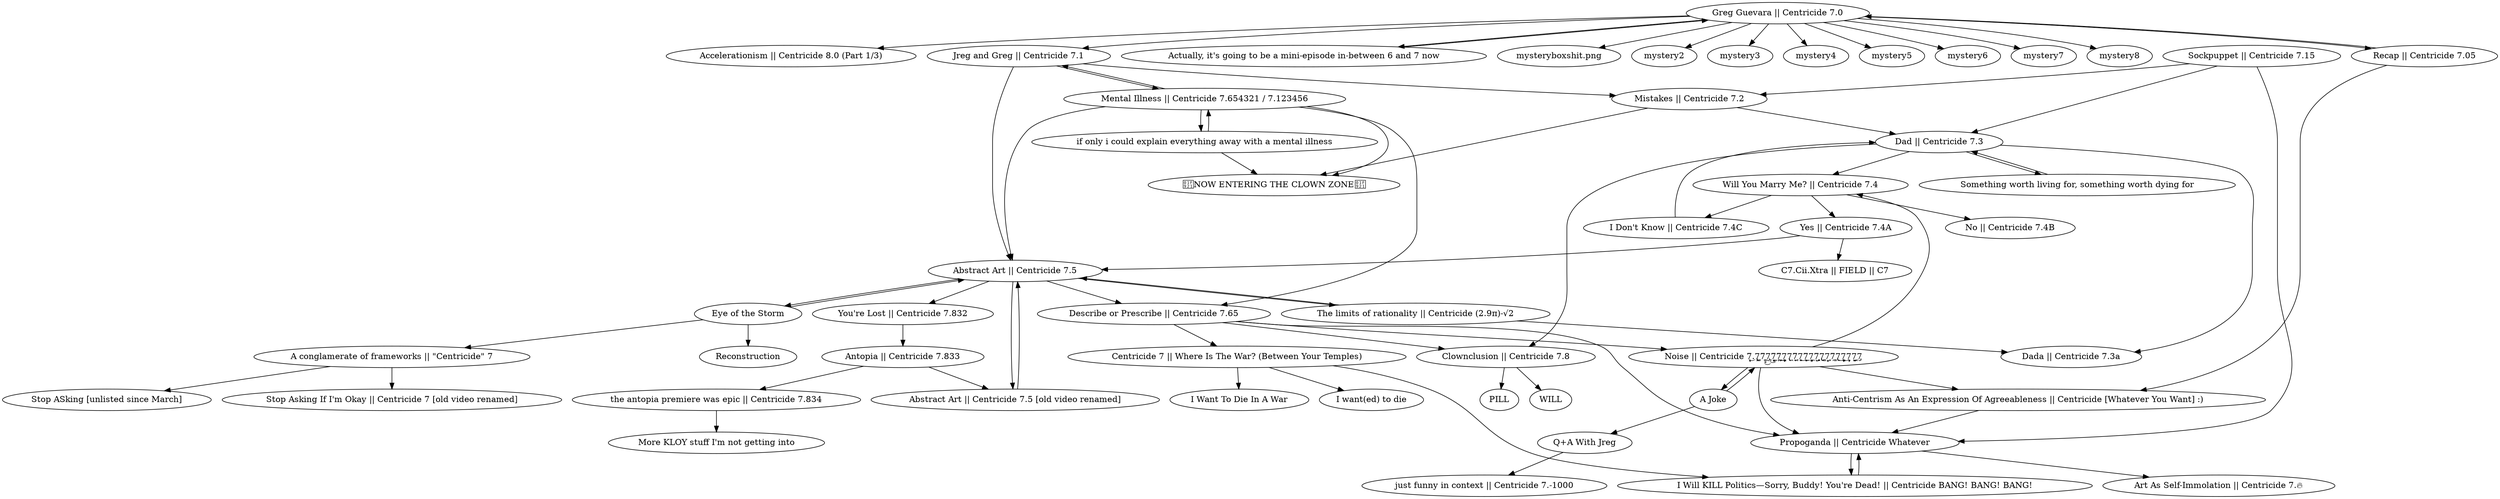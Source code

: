 digraph "" {
    overlap=false  // For neato graphs

    // Things are ordered by depth-first search.
    //  1. Cards
    //  2. Sidebar
    //  3. Description
    // The card order is from left-to-right, then top-to-bottom.

    // See this image for an idea of the order of this document:
    // https://upload.wikimedia.org/wikipedia/commons/1/1f/Depth-first-tree.svg


    c7[label="Greg Guevara || Centricide 7.0", href="https://www.youtube.com/watch?v=B-kV7tiYEjY"]
    
    // [Links in the] first video
    c7_1[label="Jreg and Greg || Centricide 7.1", href="https://www.youtube.com/watch?v=fB3uCuK_0LY"]
    c8[label="Accelerationism || Centricide 8.0 (Part 1/3)", href="https://www.youtube.com/watch?v=Syef51M7n5w"]
    recap[label="Recap || Centricide 7.05", href="https://www.youtube.com/watch?v=rng8vwyHB1Y"]
    mini[label="Actually, it's going to be a mini-episode in-between 6 and 7 now", href="https://www.youtube.com/watch?v=LUieOs4JYzI"]
    mystery1[label="mysteryboxshit.png", href="https://www.youtube.com/watch?v=QYf5nkz7Brg"]
    mystery2[href="https://www.youtube.com/watch?v=2wPojOdq"] // These don't exist... yet.
    mystery3[href="https://www.youtube.com/watch?v=Rv7BxNn2"]
    mystery4[href="https://www.youtube.com/watch?v=wdY60wL1"]
    mystery5[href="https://www.youtube.com/watch?v=UVkFyXQh"]
    mystery6[href="https://www.youtube.com/watch?v=B4V44qQX"]
    mystery7[href="https://www.youtube.com/watch?v=sGcwoFh8"]
    mystery8[href="https://www.youtube.com/watch?v=deRAicXw"]

    c7 -> c7_1
    c7 -> c8
    c7 -> recap
    c7 -> mini
    c7 -> mystery1
    c7 -> mystery2
    c7 -> mystery3
    c7 -> mystery4
    c7 -> mystery5
    c7 -> mystery6
    c7 -> mystery7
    c7 -> mystery8

    // 7.1
    c7_2[label="Mistakes || Centricide 7.2", href="https://www.youtube.com/watch?v=1-BAUUYgXPc"]
    c7_15[label="Sockpuppet || Centricide 7.15", href="https://www.youtube.com/watch?v=iMg3Z_1sT-k"]
    mental[label="Mental Illness || Centricide 7.654321 / 7.123456", href="https://www.youtube.com/watch?v=wiDXCZHIJF4"]

    c7_1 -> c7_2
    c7_1 -> c7_5
    c7_1 -> mental

    // 7.2
    clown[label="🤡NOW ENTERING THE CLOWN ZONE🤡", href="https://www.youtube.com/watch?v=vOtEiff-PJ8"]
    c7_3[label="Dad || Centricide 7.3", href="https://www.youtube.com/watch?v=XprGSUcV0rw"]
    
    c7_2 -> clown
    c7_2 -> c7_3

    // 7.3
    c7_4[label="Will You Marry Me? || Centricide 7.4", href="https://www.youtube.com/watch?v=rp90Aj20X5g"]
    c7_3a[label="Dada || Centricide 7.3a", href="https://www.youtube.com/watch?v=04_qG1j5nlA"]
    c7_8[label="Clownclusion || Centricide 7.8", href="https://www.youtube.com/watch?v=YvReJH8qJL4"]
    living[label="Something worth living for, something worth dying for", href="https://www.youtube.com/watch?v=7nNLlu43UdY"]

    c7_3 -> c7_4
    c7_3 -> c7_3a
    c7_3 -> c7_8
    c7_3 -> living

    // 7.4
    c7_4a[label="Yes || Centricide 7.4A", href="https://www.youtube.com/watch?v=ZijQlflNF_4"]
    c7_4b[label="No || Centricide 7.4B", href="https://www.youtube.com/watch?v=OJmcoGasebE"]
    c7_4c[label="I Don't Know || Centricide 7.4C", href="https://www.youtube.com/watch?v=lRdr34p4MX8"]

    c7_4 -> c7_4a
    c7_4 -> c7_4b
    c7_4 -> c7_4c

    // 7.4A
    c7_5[label="Abstract Art || Centricide 7.5", href="https://www.youtube.com/watch?v=T98IM6Lwof8"]
    xtra[label="C7.Cii.Xtra || FIELD || C7", href="https://www.youtube.com/watch?v=Pzo_R8gccwo"]

    c7_4a -> c7_5
    c7_4a -> xtra

    // 7.5
    c7_832[label="You're Lost || Centricide 7.832", href="https://www.youtube.com/watch?v=AnyzyxKAVTY"]
    c7_5_2[label="Abstract Art || Centricide 7.5 [old video renamed]", href="https://www.youtube.com/watch?v=m_Gh9jKARzo"]
    c7_65[label="Describe or Prescribe || Centricide 7.65", href="https://www.youtube.com/watch?v=4pHXIUNWc9A"]
    rationality[label="The limits of rationality || Centricide (2.9π)-√2", href="https://www.youtube.com/watch?v=gSMDYkdsJ34"]
    storm[label="Eye of the Storm", href="https://www.youtube.com/watch?v=skZUbHTYmJI"]

    c7_5 -> c7_832
    c7_5 -> c7_5_2
    c7_5 -> c7_65
    c7_5 -> rationality
    c7_5 -> storm

    // 7.832
    c7_833[label="Antopia || Centricide 7.833", href="https://www.youtube.com/watch?v=SlIe91cb0rg"]

    c7_832 -> c7_833

    // 7.833
    c7_834[label="the antopia premiere was epic || Centricide 7.834", href="https://www.youtube.com/watch?v=cjXDhWBiefc"]
    
    c7_833 -> c7_834
    c7_833 -> c7_5_2

    c7_834 -> "More KLOY stuff I'm not getting into"

    // c7_5_2 - 7.5 [old video renamed]
    c7_5_2 -> c7_5

    // 7.65
    c7_777[label="Noise || Centricide 7̦̘͜.7̢͎̪7͚͙͜7̡͎͜7̼͍̟7͕̪͜7̦̪̙7̢̦͉7̼͎̞7̞̼͜7͍̞̝7̟̪͉7͕̺͔7̢̠͚7̟̝͙7̦͚7̢͜7̪̙͜7̙̠7͔̺̫7̡", href="https://www.youtube.com/watch?v=WB5sy8ttRQU"]
    war[label="Centricide 7 || Where Is The War? (Between Your Temples)", href="https://www.youtube.com/watch?v=crJ-G9-gHYY"]
    propoganda[label="Propoganda || Centricide Whatever", href="https://www.youtube.com/watch?v=G_fCuTZLSZ4"]

    c7_65 -> c7_777
    c7_65 -> war
    c7_65 -> c7_8
    c7_65 -> propoganda

    // 7.777
    joke[label="A Joke", href="https://www.youtube.com/watch?v=jrmUNzQrIhk"]
    agree[label="Anti-Centrism As An Expression Of Agreeableness || Centricide [Whatever You Want] :)", href="https://www.youtube.com/watch?v=S3WI-WtjxsI"]
    
    c7_777 -> joke
    c7_777 -> agree
    c7_777 -> propoganda
    c7_777 -> c7_4

    // A Joke
    qa[label="Q+A With Jreg", href="https://www.youtube.com/watch?v=PBHEHtTGduw"]

    joke -> c7_777
    joke -> qa

    // Q+A
    context[label="just funny in context || Centricide 7.-1000", href="https://www.youtube.com/watch?v=y4Pe66gUu1g"]

    qa -> context

    // agree - Anti-Centrism As An Expression Of Agreeableness || Centricide [Whatever You Want] :)
    agree -> propoganda

    // propoganda
    c7_fire[label="Art As Self-Immolation || Centricide 7.🔥", href="https://www.youtube.com/watch?v=C_wM6mhsOCw"]
    kill[label="I Will KILL Politics—Sorry, Buddy! You're Dead! || Centricide BANG! BANG! BANG!", href="https://www.youtube.com/watch?v=tRzaUR7diCM"]

    propoganda -> c7_fire
    propoganda -> kill

    // kill
    kill -> propoganda

    // war
    die_war[label="I Want To Die In A War", href="https://www.youtube.com/watch?v=Si7dl6BU78E"]
    want_die[label="I want(ed) to die", href="https://www.youtube.com/watch?v=n7v7HvNjm5E"]

    war -> die_war
    war -> want_die
    war -> kill

    // rationality
    rationality -> c7_3a
    rationality -> c7_5

    // storm
    reconstruction[label="Reconstruction", href="https://www.youtube.com/watch?v=S7vXz2qfwdY"]
    conglamerate[label="A conglamerate of frameworks || \"Centricide\" 7", href="https://www.youtube.com/watch?v=MHIG5OnJW6U"]

    storm -> c7_5
    storm -> reconstruction
    storm -> conglamerate

    // conglamerate - A conglamerate of frameworks || "Centricide" 7
    stop_okay[label="Stop Asking If I'm Okay || Centricide 7 [old video renamed]", href="https://www.youtube.com/watch?v=7pU5Q3sAUPA"]
    stop_asking[label="Stop ASking [unlisted since March]", href="https://www.youtube.com/watch?v=o5ghNO9si3Q"]

    conglamerate -> stop_okay
    conglamerate -> stop_asking

    // 7.4C
    c7_4c -> c7_3

    // living - Something worth living for, something worth dying for
    living -> c7_3

    // c7_15 - Sockpuppet || Centricide 7.15
    c7_15 -> c7_2
    c7_15 -> c7_3
    c7_15 -> propoganda

    // mental - Mental Illness || Centricide 7.654321 / 7.123456
    if_explain[label="if only i could explain everything away with a mental illness", href="https://www.youtube.com/watch?v=LmtCRbUxm2w"]
    
    mental -> c7_65
    mental -> clown
    mental -> c7_1
    mental -> if_explain
    mental -> c7_5

    // if_explain
    if_explain -> mental
    if_explain -> clown

    // recap
    recap -> c7
    recap -> agree

    // mini - Actually, it's going to be a mini-episode in-between 6 and 7 now
    mini -> c7

    // 7.8 - Clownclusion || Centricide 7.8
    pill[label="PILL", href="https://www.youtube.com/watch?v=7Q03BggQUaA"]
    will[label="WILL", href="https://www.youtube.com/watch?v=cO73v5cCCNo"]

    c7_8 -> pill
    c7_8 -> will

    // TODO: Continue with pill and will
}

